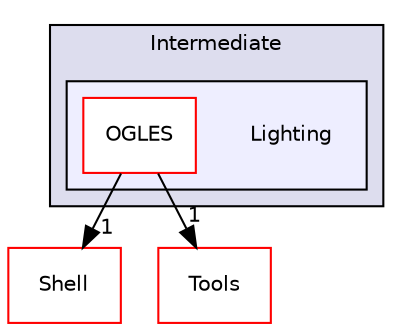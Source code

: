 digraph "PVR/SDK_3.4/Examples/Intermediate/Lighting" {
  compound=true
  node [ fontsize="10", fontname="Helvetica"];
  edge [ labelfontsize="10", labelfontname="Helvetica"];
  subgraph clusterdir_1fc4701d2c417cbbd376ebdde5d0b37f {
    graph [ bgcolor="#ddddee", pencolor="black", label="Intermediate" fontname="Helvetica", fontsize="10", URL="dir_1fc4701d2c417cbbd376ebdde5d0b37f.html"]
  subgraph clusterdir_a84a299c0e45c0c6a9ba34a75b030e5e {
    graph [ bgcolor="#eeeeff", pencolor="black", label="" URL="dir_a84a299c0e45c0c6a9ba34a75b030e5e.html"];
    dir_a84a299c0e45c0c6a9ba34a75b030e5e [shape=plaintext label="Lighting"];
    dir_d5368f6d6d6a5ddeb0971adc4577b9bc [shape=box label="OGLES" color="red" fillcolor="white" style="filled" URL="dir_d5368f6d6d6a5ddeb0971adc4577b9bc.html"];
  }
  }
  dir_de41955a66a331b990d60d5323117a97 [shape=box label="Shell" fillcolor="white" style="filled" color="red" URL="dir_de41955a66a331b990d60d5323117a97.html"];
  dir_5222bd6691dac9df766f8a52293393a2 [shape=box label="Tools" fillcolor="white" style="filled" color="red" URL="dir_5222bd6691dac9df766f8a52293393a2.html"];
  dir_d5368f6d6d6a5ddeb0971adc4577b9bc->dir_de41955a66a331b990d60d5323117a97 [headlabel="1", labeldistance=1.5 headhref="dir_000957_000133.html"];
  dir_d5368f6d6d6a5ddeb0971adc4577b9bc->dir_5222bd6691dac9df766f8a52293393a2 [headlabel="1", labeldistance=1.5 headhref="dir_000957_001762.html"];
}
